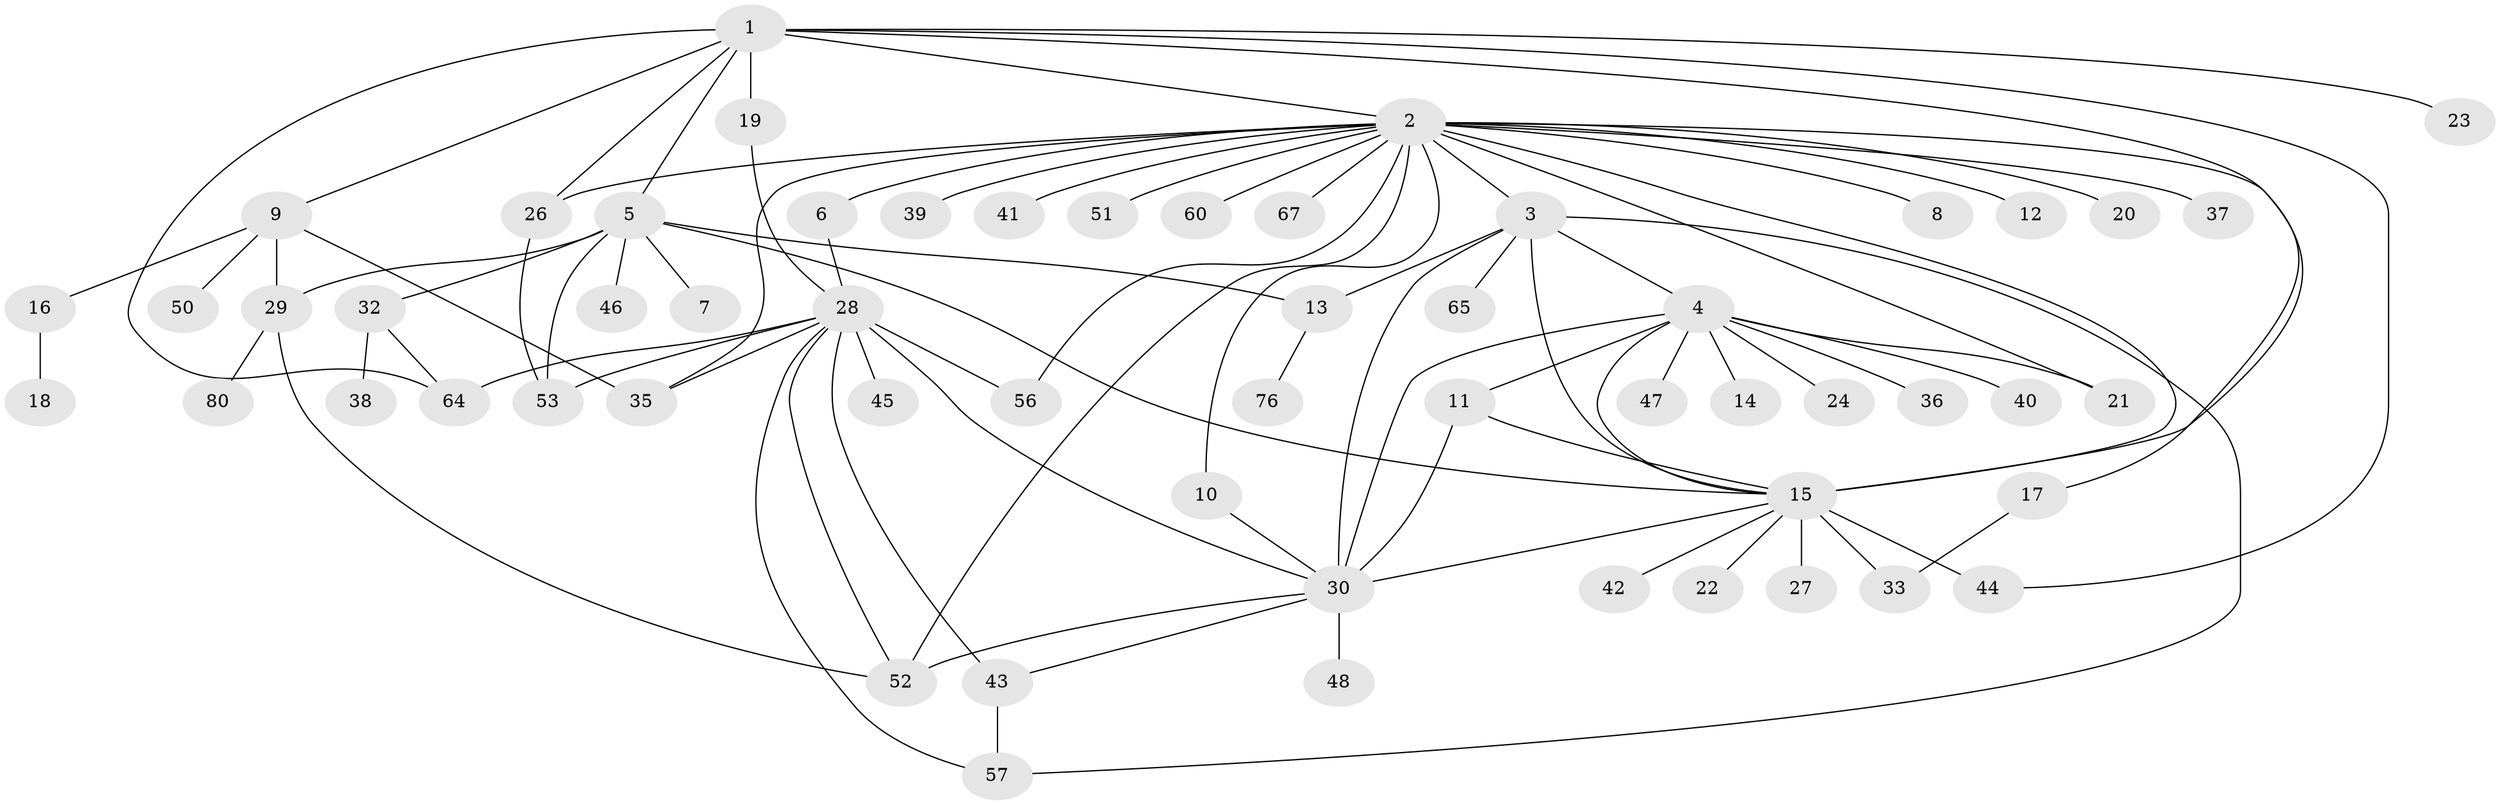 // original degree distribution, {9: 0.024390243902439025, 21: 0.012195121951219513, 7: 0.024390243902439025, 10: 0.012195121951219513, 3: 0.17073170731707318, 1: 0.43902439024390244, 5: 0.024390243902439025, 2: 0.2073170731707317, 8: 0.024390243902439025, 11: 0.012195121951219513, 6: 0.012195121951219513, 4: 0.036585365853658534}
// Generated by graph-tools (version 1.1) at 2025/18/03/04/25 18:18:28]
// undirected, 57 vertices, 86 edges
graph export_dot {
graph [start="1"]
  node [color=gray90,style=filled];
  1;
  2;
  3;
  4;
  5 [super="+70"];
  6 [super="+58"];
  7;
  8;
  9;
  10;
  11 [super="+63"];
  12;
  13;
  14;
  15 [super="+25+34+74"];
  16;
  17;
  18;
  19;
  20 [super="+49"];
  21;
  22;
  23;
  24;
  26;
  27;
  28;
  29 [super="+55"];
  30 [super="+31+82+78"];
  32;
  33;
  35;
  36;
  37;
  38;
  39;
  40 [super="+54+73"];
  41;
  42;
  43;
  44;
  45;
  46;
  47;
  48;
  50;
  51;
  52 [super="+66"];
  53 [super="+75+61"];
  56;
  57;
  60;
  64 [super="+79"];
  65;
  67;
  76;
  80;
  1 -- 2;
  1 -- 5;
  1 -- 9;
  1 -- 19;
  1 -- 23;
  1 -- 26;
  1 -- 44;
  1 -- 64;
  1 -- 15;
  2 -- 3;
  2 -- 6;
  2 -- 8;
  2 -- 10;
  2 -- 12;
  2 -- 17;
  2 -- 20;
  2 -- 21;
  2 -- 26;
  2 -- 35;
  2 -- 37;
  2 -- 39;
  2 -- 41;
  2 -- 51;
  2 -- 52;
  2 -- 56;
  2 -- 60;
  2 -- 67;
  2 -- 15 [weight=2];
  3 -- 4;
  3 -- 13;
  3 -- 57;
  3 -- 65;
  3 -- 15;
  3 -- 30;
  4 -- 11;
  4 -- 14;
  4 -- 15;
  4 -- 21;
  4 -- 24;
  4 -- 30;
  4 -- 36;
  4 -- 40;
  4 -- 47;
  5 -- 7;
  5 -- 13;
  5 -- 15;
  5 -- 29;
  5 -- 32;
  5 -- 46;
  5 -- 53;
  6 -- 28;
  9 -- 16;
  9 -- 29;
  9 -- 35;
  9 -- 50;
  10 -- 30;
  11 -- 30 [weight=2];
  11 -- 15;
  13 -- 76;
  15 -- 22;
  15 -- 27 [weight=2];
  15 -- 44 [weight=2];
  15 -- 33;
  15 -- 42;
  15 -- 30;
  16 -- 18;
  17 -- 33;
  19 -- 28;
  26 -- 53;
  28 -- 35;
  28 -- 43;
  28 -- 45;
  28 -- 53;
  28 -- 56;
  28 -- 57;
  28 -- 64;
  28 -- 30;
  28 -- 52;
  29 -- 80;
  29 -- 52;
  30 -- 43;
  30 -- 48;
  30 -- 52;
  32 -- 38;
  32 -- 64;
  43 -- 57;
}
